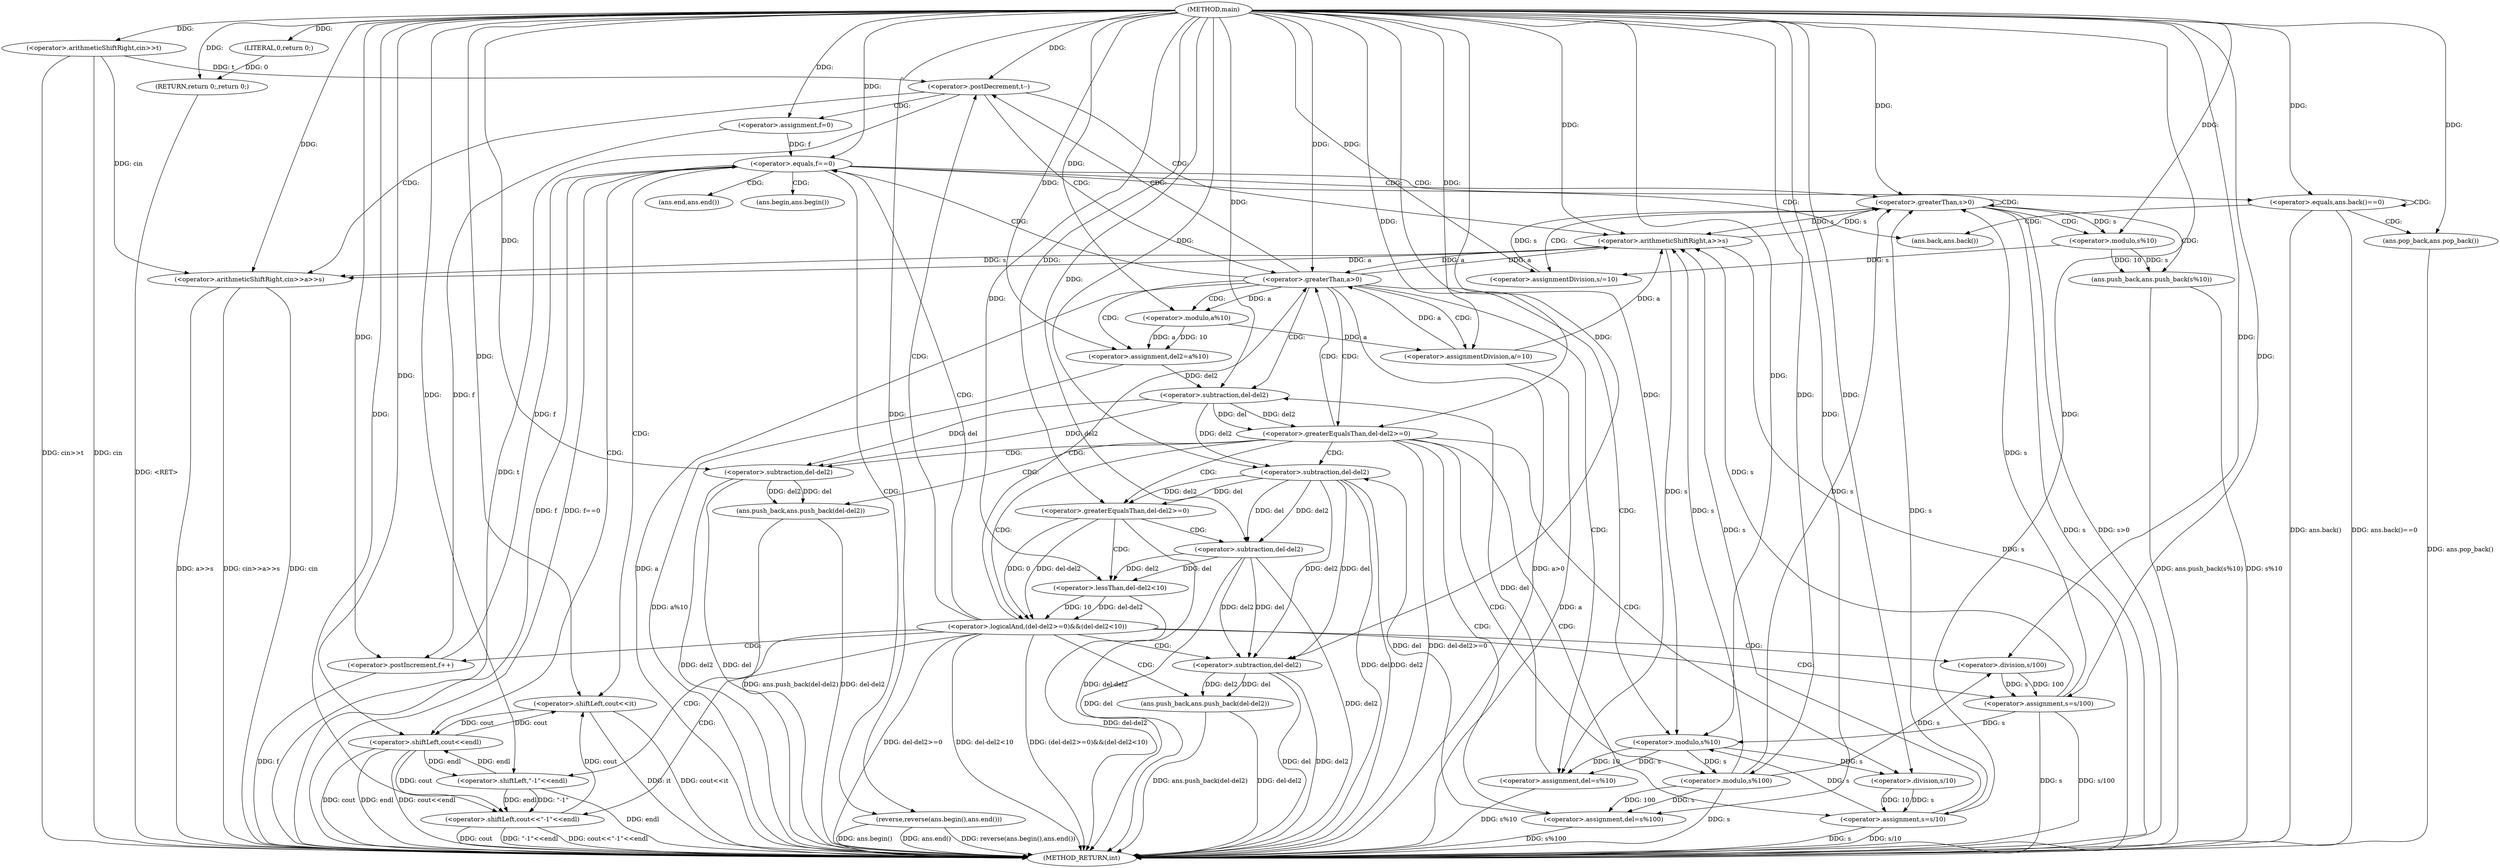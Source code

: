 digraph "main" {  
"1000102" [label = "(METHOD,main)" ]
"1000233" [label = "(METHOD_RETURN,int)" ]
"1000105" [label = "(<operator>.arithmeticShiftRight,cin>>t)" ]
"1000231" [label = "(RETURN,return 0;,return 0;)" ]
"1000109" [label = "(<operator>.postDecrement,t--)" ]
"1000232" [label = "(LITERAL,0,return 0;)" ]
"1000118" [label = "(<operator>.assignment,f=0)" ]
"1000121" [label = "(<operator>.arithmeticShiftRight,cin>>a>>s)" ]
"1000127" [label = "(<operator>.greaterThan,a>0)" ]
"1000200" [label = "(<operator>.equals,f==0)" ]
"1000123" [label = "(<operator>.arithmeticShiftRight,a>>s)" ]
"1000131" [label = "(<operator>.assignment,del=s%10)" ]
"1000136" [label = "(<operator>.assignment,del2=a%10)" ]
"1000141" [label = "(<operator>.assignmentDivision,a/=10)" ]
"1000221" [label = "(reverse,reverse(ans.begin(),ans.end()))" ]
"1000225" [label = "(<operator>.shiftLeft,cout<<it)" ]
"1000228" [label = "(<operator>.shiftLeft,cout<<endl)" ]
"1000145" [label = "(<operator>.greaterEqualsThan,del-del2>=0)" ]
"1000205" [label = "(<operator>.greaterThan,s>0)" ]
"1000217" [label = "(<operator>.equals,ans.back()==0)" ]
"1000220" [label = "(ans.pop_back,ans.pop_back())" ]
"1000133" [label = "(<operator>.modulo,s%10)" ]
"1000138" [label = "(<operator>.modulo,a%10)" ]
"1000151" [label = "(<operator>.assignment,s=s/10)" ]
"1000156" [label = "(ans.push_back,ans.push_back(del-del2))" ]
"1000209" [label = "(ans.push_back,ans.push_back(s%10))" ]
"1000213" [label = "(<operator>.assignmentDivision,s/=10)" ]
"1000146" [label = "(<operator>.subtraction,del-del2)" ]
"1000162" [label = "(<operator>.assignment,del=s%100)" ]
"1000153" [label = "(<operator>.division,s/10)" ]
"1000157" [label = "(<operator>.subtraction,del-del2)" ]
"1000168" [label = "(<operator>.logicalAnd,(del-del2>=0)&&(del-del2<10))" ]
"1000210" [label = "(<operator>.modulo,s%10)" ]
"1000164" [label = "(<operator>.modulo,s%100)" ]
"1000180" [label = "(<operator>.assignment,s=s/100)" ]
"1000185" [label = "(ans.push_back,ans.push_back(del-del2))" ]
"1000169" [label = "(<operator>.greaterEqualsThan,del-del2>=0)" ]
"1000174" [label = "(<operator>.lessThan,del-del2<10)" ]
"1000191" [label = "(<operator>.shiftLeft,cout<<\"-1\"<<endl)" ]
"1000196" [label = "(<operator>.postIncrement,f++)" ]
"1000170" [label = "(<operator>.subtraction,del-del2)" ]
"1000175" [label = "(<operator>.subtraction,del-del2)" ]
"1000182" [label = "(<operator>.division,s/100)" ]
"1000186" [label = "(<operator>.subtraction,del-del2)" ]
"1000193" [label = "(<operator>.shiftLeft,\"-1\"<<endl)" ]
"1000222" [label = "(ans.begin,ans.begin())" ]
"1000223" [label = "(ans.end,ans.end())" ]
"1000218" [label = "(ans.back,ans.back())" ]
  "1000105" -> "1000233"  [ label = "DDG: cin"] 
  "1000105" -> "1000233"  [ label = "DDG: cin>>t"] 
  "1000109" -> "1000233"  [ label = "DDG: t"] 
  "1000121" -> "1000233"  [ label = "DDG: cin"] 
  "1000123" -> "1000233"  [ label = "DDG: s"] 
  "1000121" -> "1000233"  [ label = "DDG: a>>s"] 
  "1000121" -> "1000233"  [ label = "DDG: cin>>a>>s"] 
  "1000127" -> "1000233"  [ label = "DDG: a"] 
  "1000127" -> "1000233"  [ label = "DDG: a>0"] 
  "1000131" -> "1000233"  [ label = "DDG: s%10"] 
  "1000136" -> "1000233"  [ label = "DDG: a%10"] 
  "1000141" -> "1000233"  [ label = "DDG: a"] 
  "1000145" -> "1000233"  [ label = "DDG: del-del2>=0"] 
  "1000164" -> "1000233"  [ label = "DDG: s"] 
  "1000162" -> "1000233"  [ label = "DDG: s%100"] 
  "1000170" -> "1000233"  [ label = "DDG: del"] 
  "1000170" -> "1000233"  [ label = "DDG: del2"] 
  "1000169" -> "1000233"  [ label = "DDG: del-del2"] 
  "1000168" -> "1000233"  [ label = "DDG: del-del2>=0"] 
  "1000175" -> "1000233"  [ label = "DDG: del"] 
  "1000175" -> "1000233"  [ label = "DDG: del2"] 
  "1000174" -> "1000233"  [ label = "DDG: del-del2"] 
  "1000168" -> "1000233"  [ label = "DDG: del-del2<10"] 
  "1000168" -> "1000233"  [ label = "DDG: (del-del2>=0)&&(del-del2<10)"] 
  "1000191" -> "1000233"  [ label = "DDG: cout"] 
  "1000193" -> "1000233"  [ label = "DDG: endl"] 
  "1000191" -> "1000233"  [ label = "DDG: \"-1\"<<endl"] 
  "1000191" -> "1000233"  [ label = "DDG: cout<<\"-1\"<<endl"] 
  "1000196" -> "1000233"  [ label = "DDG: f"] 
  "1000200" -> "1000233"  [ label = "DDG: f"] 
  "1000200" -> "1000233"  [ label = "DDG: f==0"] 
  "1000205" -> "1000233"  [ label = "DDG: s"] 
  "1000205" -> "1000233"  [ label = "DDG: s>0"] 
  "1000217" -> "1000233"  [ label = "DDG: ans.back()"] 
  "1000217" -> "1000233"  [ label = "DDG: ans.back()==0"] 
  "1000221" -> "1000233"  [ label = "DDG: ans.begin()"] 
  "1000221" -> "1000233"  [ label = "DDG: ans.end()"] 
  "1000221" -> "1000233"  [ label = "DDG: reverse(ans.begin(),ans.end())"] 
  "1000225" -> "1000233"  [ label = "DDG: cout<<it"] 
  "1000228" -> "1000233"  [ label = "DDG: cout"] 
  "1000228" -> "1000233"  [ label = "DDG: endl"] 
  "1000228" -> "1000233"  [ label = "DDG: cout<<endl"] 
  "1000220" -> "1000233"  [ label = "DDG: ans.pop_back()"] 
  "1000209" -> "1000233"  [ label = "DDG: s%10"] 
  "1000209" -> "1000233"  [ label = "DDG: ans.push_back(s%10)"] 
  "1000180" -> "1000233"  [ label = "DDG: s"] 
  "1000180" -> "1000233"  [ label = "DDG: s/100"] 
  "1000186" -> "1000233"  [ label = "DDG: del"] 
  "1000186" -> "1000233"  [ label = "DDG: del2"] 
  "1000185" -> "1000233"  [ label = "DDG: del-del2"] 
  "1000185" -> "1000233"  [ label = "DDG: ans.push_back(del-del2)"] 
  "1000151" -> "1000233"  [ label = "DDG: s"] 
  "1000151" -> "1000233"  [ label = "DDG: s/10"] 
  "1000157" -> "1000233"  [ label = "DDG: del"] 
  "1000157" -> "1000233"  [ label = "DDG: del2"] 
  "1000156" -> "1000233"  [ label = "DDG: del-del2"] 
  "1000156" -> "1000233"  [ label = "DDG: ans.push_back(del-del2)"] 
  "1000231" -> "1000233"  [ label = "DDG: <RET>"] 
  "1000225" -> "1000233"  [ label = "DDG: it"] 
  "1000232" -> "1000231"  [ label = "DDG: 0"] 
  "1000102" -> "1000231"  [ label = "DDG: "] 
  "1000102" -> "1000105"  [ label = "DDG: "] 
  "1000102" -> "1000232"  [ label = "DDG: "] 
  "1000105" -> "1000109"  [ label = "DDG: t"] 
  "1000102" -> "1000109"  [ label = "DDG: "] 
  "1000102" -> "1000118"  [ label = "DDG: "] 
  "1000105" -> "1000121"  [ label = "DDG: cin"] 
  "1000102" -> "1000121"  [ label = "DDG: "] 
  "1000123" -> "1000121"  [ label = "DDG: a"] 
  "1000123" -> "1000121"  [ label = "DDG: s"] 
  "1000127" -> "1000123"  [ label = "DDG: a"] 
  "1000141" -> "1000123"  [ label = "DDG: a"] 
  "1000102" -> "1000123"  [ label = "DDG: "] 
  "1000164" -> "1000123"  [ label = "DDG: s"] 
  "1000205" -> "1000123"  [ label = "DDG: s"] 
  "1000180" -> "1000123"  [ label = "DDG: s"] 
  "1000151" -> "1000123"  [ label = "DDG: s"] 
  "1000123" -> "1000127"  [ label = "DDG: a"] 
  "1000141" -> "1000127"  [ label = "DDG: a"] 
  "1000102" -> "1000127"  [ label = "DDG: "] 
  "1000133" -> "1000131"  [ label = "DDG: 10"] 
  "1000133" -> "1000131"  [ label = "DDG: s"] 
  "1000138" -> "1000136"  [ label = "DDG: a"] 
  "1000138" -> "1000136"  [ label = "DDG: 10"] 
  "1000102" -> "1000141"  [ label = "DDG: "] 
  "1000118" -> "1000200"  [ label = "DDG: f"] 
  "1000196" -> "1000200"  [ label = "DDG: f"] 
  "1000102" -> "1000200"  [ label = "DDG: "] 
  "1000102" -> "1000131"  [ label = "DDG: "] 
  "1000102" -> "1000136"  [ label = "DDG: "] 
  "1000138" -> "1000141"  [ label = "DDG: a"] 
  "1000102" -> "1000220"  [ label = "DDG: "] 
  "1000102" -> "1000221"  [ label = "DDG: "] 
  "1000191" -> "1000225"  [ label = "DDG: cout"] 
  "1000228" -> "1000225"  [ label = "DDG: cout"] 
  "1000102" -> "1000225"  [ label = "DDG: "] 
  "1000225" -> "1000228"  [ label = "DDG: cout"] 
  "1000102" -> "1000228"  [ label = "DDG: "] 
  "1000193" -> "1000228"  [ label = "DDG: endl"] 
  "1000123" -> "1000133"  [ label = "DDG: s"] 
  "1000180" -> "1000133"  [ label = "DDG: s"] 
  "1000151" -> "1000133"  [ label = "DDG: s"] 
  "1000102" -> "1000133"  [ label = "DDG: "] 
  "1000127" -> "1000138"  [ label = "DDG: a"] 
  "1000102" -> "1000138"  [ label = "DDG: "] 
  "1000146" -> "1000145"  [ label = "DDG: del2"] 
  "1000146" -> "1000145"  [ label = "DDG: del"] 
  "1000102" -> "1000145"  [ label = "DDG: "] 
  "1000153" -> "1000151"  [ label = "DDG: 10"] 
  "1000153" -> "1000151"  [ label = "DDG: s"] 
  "1000123" -> "1000205"  [ label = "DDG: s"] 
  "1000164" -> "1000205"  [ label = "DDG: s"] 
  "1000213" -> "1000205"  [ label = "DDG: s"] 
  "1000180" -> "1000205"  [ label = "DDG: s"] 
  "1000151" -> "1000205"  [ label = "DDG: s"] 
  "1000102" -> "1000205"  [ label = "DDG: "] 
  "1000102" -> "1000213"  [ label = "DDG: "] 
  "1000102" -> "1000217"  [ label = "DDG: "] 
  "1000131" -> "1000146"  [ label = "DDG: del"] 
  "1000102" -> "1000146"  [ label = "DDG: "] 
  "1000136" -> "1000146"  [ label = "DDG: del2"] 
  "1000102" -> "1000151"  [ label = "DDG: "] 
  "1000157" -> "1000156"  [ label = "DDG: del2"] 
  "1000157" -> "1000156"  [ label = "DDG: del"] 
  "1000164" -> "1000162"  [ label = "DDG: s"] 
  "1000164" -> "1000162"  [ label = "DDG: 100"] 
  "1000210" -> "1000209"  [ label = "DDG: 10"] 
  "1000210" -> "1000209"  [ label = "DDG: s"] 
  "1000210" -> "1000213"  [ label = "DDG: s"] 
  "1000133" -> "1000153"  [ label = "DDG: s"] 
  "1000102" -> "1000153"  [ label = "DDG: "] 
  "1000146" -> "1000157"  [ label = "DDG: del"] 
  "1000102" -> "1000157"  [ label = "DDG: "] 
  "1000146" -> "1000157"  [ label = "DDG: del2"] 
  "1000102" -> "1000162"  [ label = "DDG: "] 
  "1000205" -> "1000210"  [ label = "DDG: s"] 
  "1000102" -> "1000210"  [ label = "DDG: "] 
  "1000133" -> "1000164"  [ label = "DDG: s"] 
  "1000102" -> "1000164"  [ label = "DDG: "] 
  "1000169" -> "1000168"  [ label = "DDG: del-del2"] 
  "1000169" -> "1000168"  [ label = "DDG: 0"] 
  "1000174" -> "1000168"  [ label = "DDG: 10"] 
  "1000174" -> "1000168"  [ label = "DDG: del-del2"] 
  "1000182" -> "1000180"  [ label = "DDG: s"] 
  "1000182" -> "1000180"  [ label = "DDG: 100"] 
  "1000170" -> "1000169"  [ label = "DDG: del"] 
  "1000170" -> "1000169"  [ label = "DDG: del2"] 
  "1000102" -> "1000169"  [ label = "DDG: "] 
  "1000175" -> "1000174"  [ label = "DDG: del"] 
  "1000175" -> "1000174"  [ label = "DDG: del2"] 
  "1000102" -> "1000174"  [ label = "DDG: "] 
  "1000102" -> "1000180"  [ label = "DDG: "] 
  "1000186" -> "1000185"  [ label = "DDG: del2"] 
  "1000186" -> "1000185"  [ label = "DDG: del"] 
  "1000162" -> "1000170"  [ label = "DDG: del"] 
  "1000102" -> "1000170"  [ label = "DDG: "] 
  "1000146" -> "1000170"  [ label = "DDG: del2"] 
  "1000170" -> "1000175"  [ label = "DDG: del"] 
  "1000102" -> "1000175"  [ label = "DDG: "] 
  "1000170" -> "1000175"  [ label = "DDG: del2"] 
  "1000164" -> "1000182"  [ label = "DDG: s"] 
  "1000102" -> "1000182"  [ label = "DDG: "] 
  "1000170" -> "1000186"  [ label = "DDG: del"] 
  "1000175" -> "1000186"  [ label = "DDG: del"] 
  "1000102" -> "1000186"  [ label = "DDG: "] 
  "1000170" -> "1000186"  [ label = "DDG: del2"] 
  "1000175" -> "1000186"  [ label = "DDG: del2"] 
  "1000228" -> "1000191"  [ label = "DDG: cout"] 
  "1000102" -> "1000191"  [ label = "DDG: "] 
  "1000193" -> "1000191"  [ label = "DDG: endl"] 
  "1000193" -> "1000191"  [ label = "DDG: \"-1\""] 
  "1000118" -> "1000196"  [ label = "DDG: f"] 
  "1000102" -> "1000196"  [ label = "DDG: "] 
  "1000102" -> "1000193"  [ label = "DDG: "] 
  "1000228" -> "1000193"  [ label = "DDG: endl"] 
  "1000109" -> "1000127"  [ label = "CDG: "] 
  "1000109" -> "1000123"  [ label = "CDG: "] 
  "1000109" -> "1000118"  [ label = "CDG: "] 
  "1000109" -> "1000121"  [ label = "CDG: "] 
  "1000127" -> "1000200"  [ label = "CDG: "] 
  "1000127" -> "1000109"  [ label = "CDG: "] 
  "1000127" -> "1000141"  [ label = "CDG: "] 
  "1000127" -> "1000133"  [ label = "CDG: "] 
  "1000127" -> "1000145"  [ label = "CDG: "] 
  "1000127" -> "1000146"  [ label = "CDG: "] 
  "1000127" -> "1000138"  [ label = "CDG: "] 
  "1000127" -> "1000136"  [ label = "CDG: "] 
  "1000127" -> "1000131"  [ label = "CDG: "] 
  "1000200" -> "1000221"  [ label = "CDG: "] 
  "1000200" -> "1000222"  [ label = "CDG: "] 
  "1000200" -> "1000217"  [ label = "CDG: "] 
  "1000200" -> "1000225"  [ label = "CDG: "] 
  "1000200" -> "1000205"  [ label = "CDG: "] 
  "1000200" -> "1000218"  [ label = "CDG: "] 
  "1000200" -> "1000223"  [ label = "CDG: "] 
  "1000200" -> "1000228"  [ label = "CDG: "] 
  "1000145" -> "1000164"  [ label = "CDG: "] 
  "1000145" -> "1000127"  [ label = "CDG: "] 
  "1000145" -> "1000156"  [ label = "CDG: "] 
  "1000145" -> "1000157"  [ label = "CDG: "] 
  "1000145" -> "1000151"  [ label = "CDG: "] 
  "1000145" -> "1000153"  [ label = "CDG: "] 
  "1000145" -> "1000169"  [ label = "CDG: "] 
  "1000145" -> "1000168"  [ label = "CDG: "] 
  "1000145" -> "1000170"  [ label = "CDG: "] 
  "1000145" -> "1000162"  [ label = "CDG: "] 
  "1000205" -> "1000210"  [ label = "CDG: "] 
  "1000205" -> "1000213"  [ label = "CDG: "] 
  "1000205" -> "1000205"  [ label = "CDG: "] 
  "1000205" -> "1000209"  [ label = "CDG: "] 
  "1000217" -> "1000220"  [ label = "CDG: "] 
  "1000217" -> "1000217"  [ label = "CDG: "] 
  "1000217" -> "1000218"  [ label = "CDG: "] 
  "1000168" -> "1000191"  [ label = "CDG: "] 
  "1000168" -> "1000127"  [ label = "CDG: "] 
  "1000168" -> "1000182"  [ label = "CDG: "] 
  "1000168" -> "1000180"  [ label = "CDG: "] 
  "1000168" -> "1000185"  [ label = "CDG: "] 
  "1000168" -> "1000186"  [ label = "CDG: "] 
  "1000168" -> "1000196"  [ label = "CDG: "] 
  "1000168" -> "1000193"  [ label = "CDG: "] 
  "1000168" -> "1000200"  [ label = "CDG: "] 
  "1000168" -> "1000109"  [ label = "CDG: "] 
  "1000169" -> "1000174"  [ label = "CDG: "] 
  "1000169" -> "1000175"  [ label = "CDG: "] 
}

